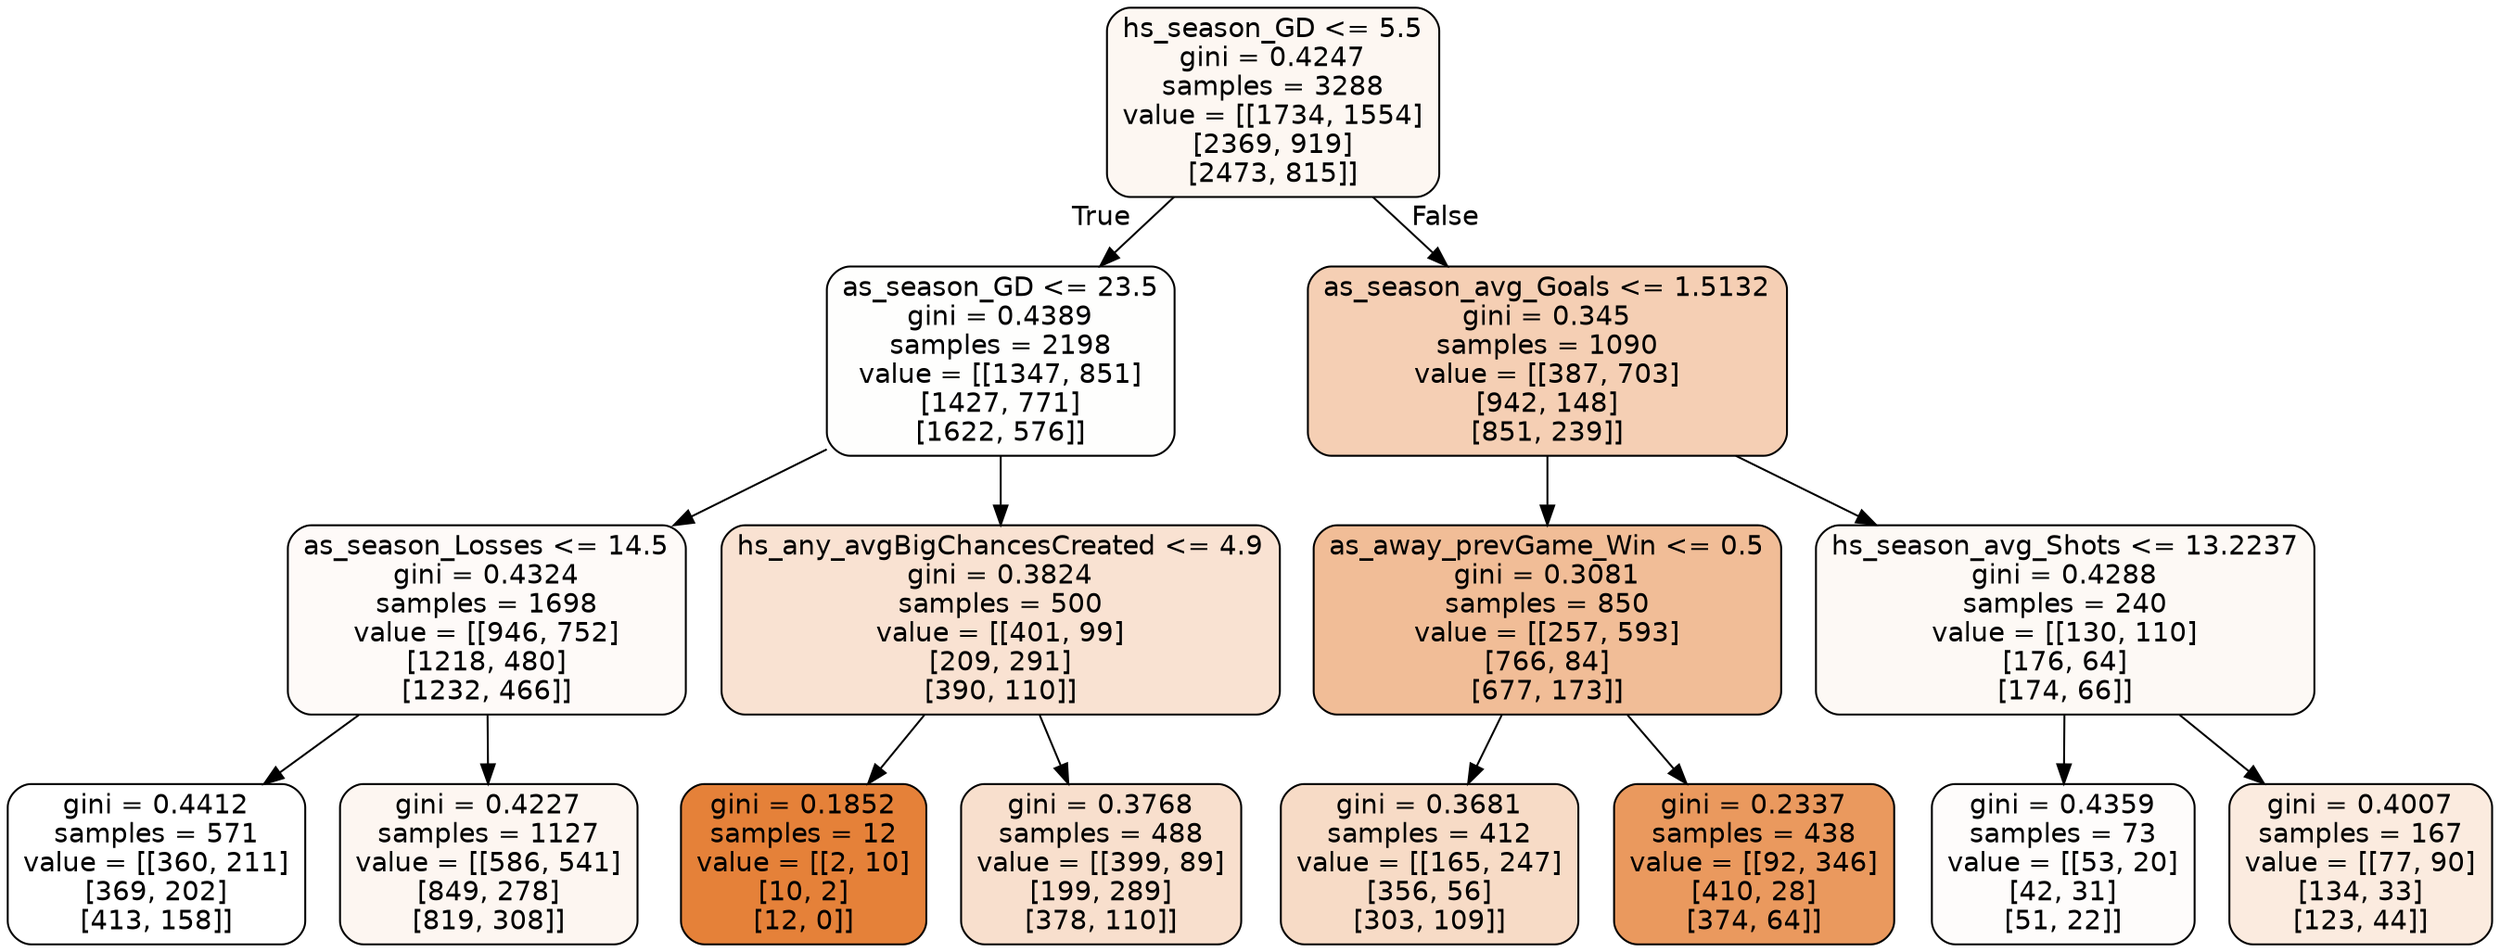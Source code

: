 digraph Tree {
node [shape=box, style="filled, rounded", color="black", fontname=helvetica] ;
edge [fontname=helvetica] ;
0 [label="hs_season_GD <= 5.5\ngini = 0.4247\nsamples = 3288\nvalue = [[1734, 1554]\n[2369, 919]\n[2473, 815]]", fillcolor="#e5813910"] ;
1 [label="as_season_GD <= 23.5\ngini = 0.4389\nsamples = 2198\nvalue = [[1347, 851]\n[1427, 771]\n[1622, 576]]", fillcolor="#e5813902"] ;
0 -> 1 [labeldistance=2.5, labelangle=45, headlabel="True"] ;
2 [label="as_season_Losses <= 14.5\ngini = 0.4324\nsamples = 1698\nvalue = [[946, 752]\n[1218, 480]\n[1232, 466]]", fillcolor="#e5813909"] ;
1 -> 2 ;
3 [label="gini = 0.4412\nsamples = 571\nvalue = [[360, 211]\n[369, 202]\n[413, 158]]", fillcolor="#e5813900"] ;
2 -> 3 ;
4 [label="gini = 0.4227\nsamples = 1127\nvalue = [[586, 541]\n[849, 278]\n[819, 308]]", fillcolor="#e5813912"] ;
2 -> 4 ;
5 [label="hs_any_avgBigChancesCreated <= 4.9\ngini = 0.3824\nsamples = 500\nvalue = [[401, 99]\n[209, 291]\n[390, 110]]", fillcolor="#e581393a"] ;
1 -> 5 ;
6 [label="gini = 0.1852\nsamples = 12\nvalue = [[2, 10]\n[10, 2]\n[12, 0]]", fillcolor="#e58139ff"] ;
5 -> 6 ;
7 [label="gini = 0.3768\nsamples = 488\nvalue = [[399, 89]\n[199, 289]\n[378, 110]]", fillcolor="#e5813940"] ;
5 -> 7 ;
8 [label="as_season_avg_Goals <= 1.5132\ngini = 0.345\nsamples = 1090\nvalue = [[387, 703]\n[942, 148]\n[851, 239]]", fillcolor="#e5813960"] ;
0 -> 8 [labeldistance=2.5, labelangle=-45, headlabel="False"] ;
9 [label="as_away_prevGame_Win <= 0.5\ngini = 0.3081\nsamples = 850\nvalue = [[257, 593]\n[766, 84]\n[677, 173]]", fillcolor="#e5813985"] ;
8 -> 9 ;
10 [label="gini = 0.3681\nsamples = 412\nvalue = [[165, 247]\n[356, 56]\n[303, 109]]", fillcolor="#e5813949"] ;
9 -> 10 ;
11 [label="gini = 0.2337\nsamples = 438\nvalue = [[92, 346]\n[410, 28]\n[374, 64]]", fillcolor="#e58139cf"] ;
9 -> 11 ;
12 [label="hs_season_avg_Shots <= 13.2237\ngini = 0.4288\nsamples = 240\nvalue = [[130, 110]\n[176, 64]\n[174, 66]]", fillcolor="#e581390c"] ;
8 -> 12 ;
13 [label="gini = 0.4359\nsamples = 73\nvalue = [[53, 20]\n[42, 31]\n[51, 22]]", fillcolor="#e5813905"] ;
12 -> 13 ;
14 [label="gini = 0.4007\nsamples = 167\nvalue = [[77, 90]\n[134, 33]\n[123, 44]]", fillcolor="#e5813928"] ;
12 -> 14 ;
}
